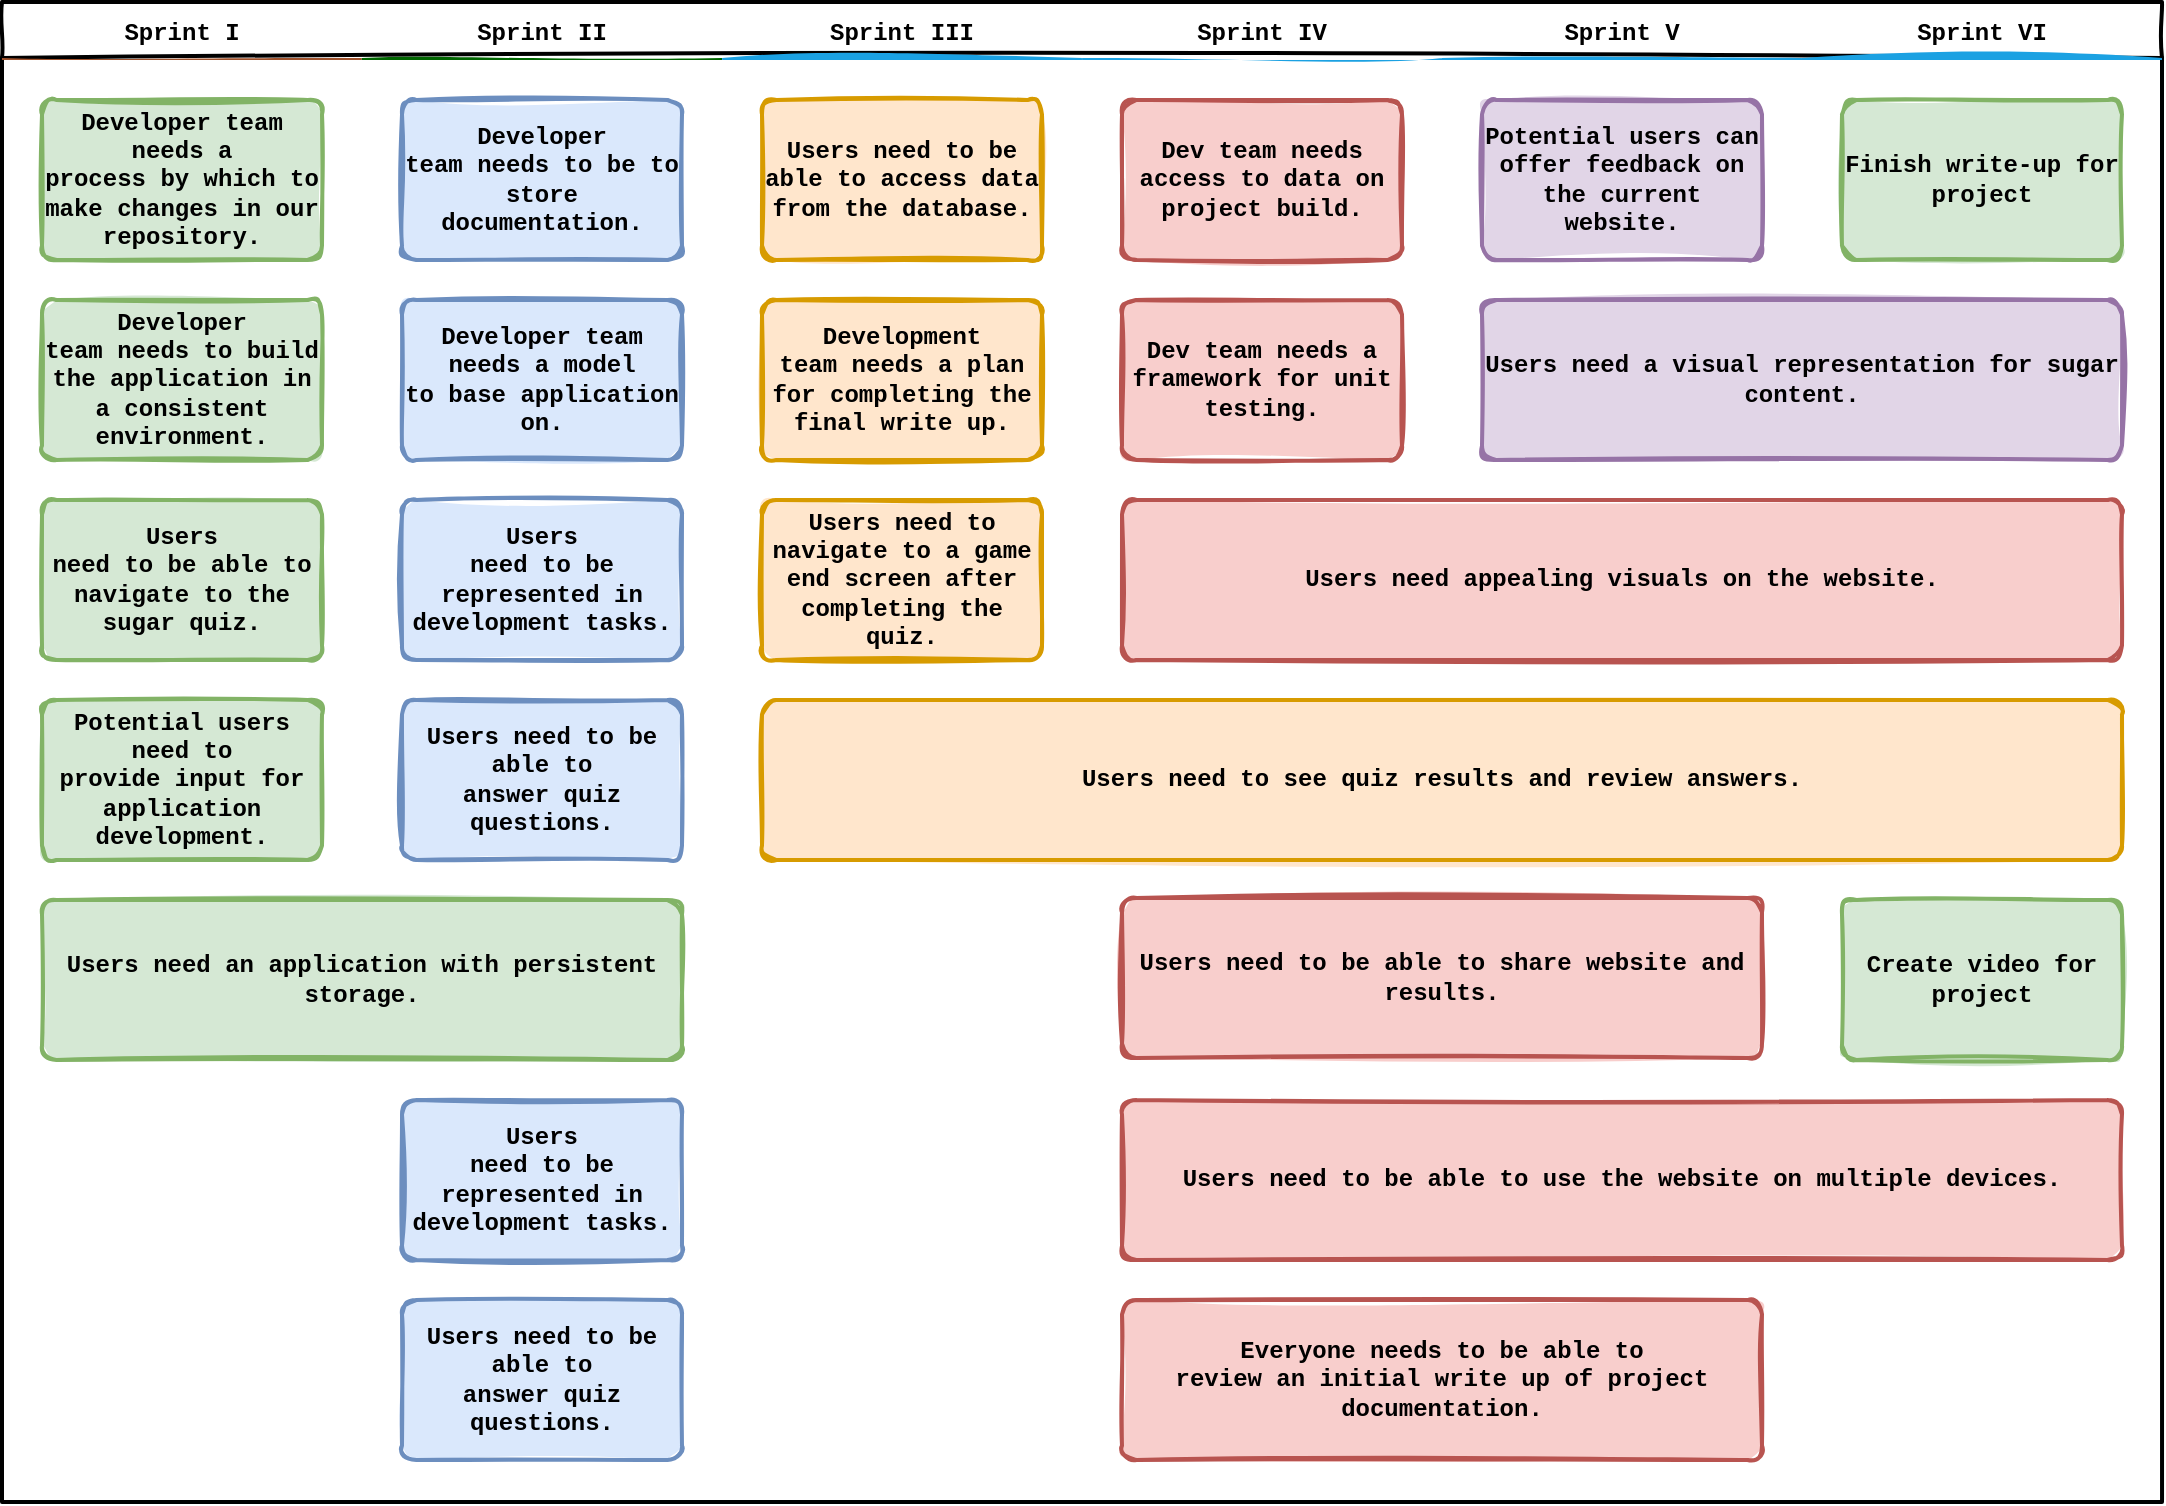 <mxfile version="14.6.11" type="github">
  <diagram id="wFE0QG_FPsp0jaGvCLVb" name="Page-1">
    <mxGraphModel dx="1422" dy="794" grid="1" gridSize="10" guides="1" tooltips="1" connect="1" arrows="1" fold="1" page="1" pageScale="1" pageWidth="850" pageHeight="1100" math="0" shadow="0">
      <root>
        <mxCell id="0" />
        <mxCell id="1" parent="0" />
        <mxCell id="_5mSTuPxr-ZiKRkBDSY7-1" value="" style="swimlane;fontStyle=2;childLayout=stackLayout;horizontal=1;startSize=28;horizontalStack=1;resizeParent=1;resizeParentMax=0;resizeLast=0;collapsible=0;marginBottom=0;swimlaneFillColor=none;fontFamily=Permanent Marker;fontSize=16;points=[];verticalAlign=top;stackBorder=0;resizable=1;strokeWidth=2;sketch=1;disableMultiStroke=1;" parent="1" vertex="1">
          <mxGeometry x="160" y="80" width="1080" height="750" as="geometry" />
        </mxCell>
        <object label="Sprint I" status="New" id="_5mSTuPxr-ZiKRkBDSY7-2">
          <mxCell style="swimlane;strokeWidth=2;fontFamily=Courier New;html=0;startSize=1;verticalAlign=bottom;spacingBottom=5;points=[];childLayout=stackLayout;stackBorder=20;stackSpacing=20;resizeLast=0;resizeParent=1;horizontalStack=0;collapsible=0;sketch=1;strokeColor=none;fillStyle=solid;fillColor=#A0522D;" parent="_5mSTuPxr-ZiKRkBDSY7-1" vertex="1">
            <mxGeometry y="28" width="180" height="722" as="geometry" />
          </mxCell>
        </object>
        <object label="&lt;font style=&quot;font-size: 12px&quot;&gt;&lt;span&gt;Developer team needs a&lt;br&gt;     process by which to make changes in our repository.&lt;br&gt;&lt;/span&gt;&lt;/font&gt;" placeholders="1" id="_5mSTuPxr-ZiKRkBDSY7-3">
          <mxCell style="whiteSpace=wrap;html=1;strokeWidth=2;fillColor=#d5e8d4;fontStyle=1;spacingTop=0;rounded=1;arcSize=9;points=[];sketch=1;fontFamily=Courier New;hachureGap=8;fillWeight=1;strokeColor=#82b366;fillStyle=solid;" parent="_5mSTuPxr-ZiKRkBDSY7-2" vertex="1">
            <mxGeometry x="20" y="21" width="140" height="80" as="geometry" />
          </mxCell>
        </object>
        <object label="Developer&lt;br&gt;team needs to build the application in a consistent environment." placeholders="1" id="_5mSTuPxr-ZiKRkBDSY7-4">
          <mxCell style="whiteSpace=wrap;html=1;strokeWidth=2;fillColor=#d5e8d4;fontStyle=1;spacingTop=0;rounded=1;arcSize=9;points=[];sketch=1;fontFamily=Courier New;hachureGap=8;fillWeight=1;strokeColor=#82b366;fillStyle=solid;" parent="_5mSTuPxr-ZiKRkBDSY7-2" vertex="1">
            <mxGeometry x="20" y="121" width="140" height="80" as="geometry" />
          </mxCell>
        </object>
        <object label="Users&lt;br&gt;need to be able to navigate to the sugar quiz." placeholders="1" id="_5mSTuPxr-ZiKRkBDSY7-5">
          <mxCell style="whiteSpace=wrap;html=1;strokeWidth=2;fillColor=#d5e8d4;fontStyle=1;spacingTop=0;rounded=1;arcSize=9;points=[];sketch=1;fontFamily=Courier New;hachureGap=8;fillWeight=1;strokeColor=#82b366;fillStyle=solid;" parent="_5mSTuPxr-ZiKRkBDSY7-2" vertex="1">
            <mxGeometry x="20" y="221" width="140" height="80" as="geometry" />
          </mxCell>
        </object>
        <object label="&lt;span&gt;Potential users need to&lt;br&gt;     provide input for application development.&lt;br&gt;&lt;/span&gt;" placeholders="1" id="hzokEQ0apqbDC5ZF1zKa-46">
          <mxCell style="whiteSpace=wrap;html=1;strokeWidth=2;fillColor=#d5e8d4;fontStyle=1;spacingTop=0;rounded=1;arcSize=9;points=[];sketch=1;fontFamily=Courier New;hachureGap=8;fillWeight=1;strokeColor=#82b366;fillStyle=solid;" parent="_5mSTuPxr-ZiKRkBDSY7-2" vertex="1">
            <mxGeometry x="20" y="321" width="140" height="80" as="geometry" />
          </mxCell>
        </object>
        <object label="Sprint II" status="In progress" id="_5mSTuPxr-ZiKRkBDSY7-6">
          <mxCell style="swimlane;strokeWidth=2;fontFamily=Courier New;html=0;startSize=1;verticalAlign=bottom;spacingBottom=5;points=[];childLayout=stackLayout;stackBorder=20;stackSpacing=20;resizeLast=0;resizeParent=1;horizontalStack=0;collapsible=0;sketch=1;strokeColor=none;fillStyle=solid;fillColor=#006600;" parent="_5mSTuPxr-ZiKRkBDSY7-1" vertex="1">
            <mxGeometry x="180" y="28" width="180" height="722" as="geometry" />
          </mxCell>
        </object>
        <object label="&lt;font style=&quot;font-size: 12px&quot;&gt;Developer&lt;br/&gt;team needs to be to store documentation.&lt;br&gt;&lt;/font&gt;" placeholders="1" id="_5mSTuPxr-ZiKRkBDSY7-7">
          <mxCell style="whiteSpace=wrap;html=1;strokeWidth=2;fillColor=#dae8fc;fontStyle=1;spacingTop=0;rounded=1;arcSize=9;points=[];sketch=1;fontFamily=Courier New;hachureGap=8;fillWeight=1;strokeColor=#6c8ebf;align=center;fillStyle=solid;" parent="_5mSTuPxr-ZiKRkBDSY7-6" vertex="1">
            <mxGeometry x="20" y="21" width="140" height="80" as="geometry" />
          </mxCell>
        </object>
        <object label="&lt;font&gt;&lt;span&gt;&lt;font style=&quot;font-size: 12px&quot;&gt;Developer team needs a model&lt;br&gt;     to base application on.&lt;br&gt;&lt;/font&gt;&lt;/span&gt;&lt;/font&gt;" placeholders="1" id="i4JEPYIXqA7OoXjIHl6u-21">
          <mxCell style="whiteSpace=wrap;html=1;strokeWidth=2;fillColor=#dae8fc;fontStyle=1;spacingTop=0;rounded=1;arcSize=9;points=[];sketch=1;fontFamily=Courier New;hachureGap=8;fillWeight=1;strokeColor=#6c8ebf;align=center;fillStyle=solid;" parent="_5mSTuPxr-ZiKRkBDSY7-6" vertex="1">
            <mxGeometry x="20" y="121" width="140" height="80" as="geometry" />
          </mxCell>
        </object>
        <object label="&lt;font style=&quot;font-size: 12px&quot;&gt;Users&lt;br/&gt;need to be represented in development tasks.&lt;br&gt;&lt;/font&gt;" placeholders="1" id="i4JEPYIXqA7OoXjIHl6u-20">
          <mxCell style="whiteSpace=wrap;html=1;strokeWidth=2;fillColor=#dae8fc;fontStyle=1;spacingTop=0;rounded=1;arcSize=9;points=[];sketch=1;fontFamily=Courier New;hachureGap=8;fillWeight=1;strokeColor=#6c8ebf;align=center;fillStyle=solid;" parent="_5mSTuPxr-ZiKRkBDSY7-6" vertex="1">
            <mxGeometry x="20" y="221" width="140" height="80" as="geometry" />
          </mxCell>
        </object>
        <object label="&lt;font&gt;&lt;span&gt;&lt;font style=&quot;font-size: 12px&quot;&gt;Users need to be able to&lt;br&gt;     answer quiz questions.&lt;br&gt;&lt;/font&gt;&lt;/span&gt;&lt;/font&gt;" placeholders="1" id="i4JEPYIXqA7OoXjIHl6u-19">
          <mxCell style="whiteSpace=wrap;html=1;strokeWidth=2;fillColor=#dae8fc;fontStyle=1;spacingTop=0;rounded=1;arcSize=9;points=[];sketch=1;fontFamily=Courier New;hachureGap=8;fillWeight=1;strokeColor=#6c8ebf;align=center;fillStyle=solid;" parent="_5mSTuPxr-ZiKRkBDSY7-6" vertex="1">
            <mxGeometry x="20" y="321" width="140" height="80" as="geometry" />
          </mxCell>
        </object>
        <object label="&lt;font&gt;&lt;span&gt;&lt;font style=&quot;font-size: 12px&quot;&gt;Developer team needs a model&lt;br&gt;     to base application on.&lt;br&gt;&lt;/font&gt;&lt;/span&gt;&lt;/font&gt;" placeholders="1" id="hzokEQ0apqbDC5ZF1zKa-50">
          <mxCell style="whiteSpace=wrap;html=1;strokeWidth=2;fontStyle=1;spacingTop=0;rounded=1;arcSize=9;points=[];sketch=1;fontFamily=Courier New;hachureGap=8;fillWeight=1;align=center;fillColor=none;strokeColor=none;noLabel=1;fontColor=none;" parent="_5mSTuPxr-ZiKRkBDSY7-6" vertex="1">
            <mxGeometry x="20" y="421" width="140" height="80" as="geometry" />
          </mxCell>
        </object>
        <object label="&lt;font style=&quot;font-size: 12px&quot;&gt;Users&lt;br/&gt;need to be represented in development tasks.&lt;br&gt;&lt;/font&gt;" placeholders="1" id="hzokEQ0apqbDC5ZF1zKa-51">
          <mxCell style="whiteSpace=wrap;html=1;strokeWidth=2;fontStyle=1;spacingTop=0;rounded=1;arcSize=9;points=[];sketch=1;fontFamily=Courier New;hachureGap=8;fillWeight=1;strokeColor=#6c8ebf;align=center;fillStyle=solid;fillColor=#dae8fc;" parent="_5mSTuPxr-ZiKRkBDSY7-6" vertex="1">
            <mxGeometry x="20" y="521" width="140" height="80" as="geometry" />
          </mxCell>
        </object>
        <object label="&lt;font&gt;&lt;span&gt;&lt;font style=&quot;font-size: 12px&quot;&gt;Users need to be able to&lt;br&gt;     answer quiz questions.&lt;br&gt;&lt;/font&gt;&lt;/span&gt;&lt;/font&gt;" placeholders="1" id="hzokEQ0apqbDC5ZF1zKa-52">
          <mxCell style="whiteSpace=wrap;html=1;strokeWidth=2;fontStyle=1;spacingTop=0;rounded=1;arcSize=9;points=[];sketch=1;fontFamily=Courier New;hachureGap=8;fillWeight=1;strokeColor=#6c8ebf;align=center;fillStyle=solid;fillColor=#dae8fc;" parent="_5mSTuPxr-ZiKRkBDSY7-6" vertex="1">
            <mxGeometry x="20" y="621" width="140" height="80" as="geometry" />
          </mxCell>
        </object>
        <object label="Sprint III" status="Completed" id="_5mSTuPxr-ZiKRkBDSY7-9">
          <mxCell style="swimlane;strokeWidth=2;fontFamily=Courier New;html=0;startSize=1;verticalAlign=bottom;spacingBottom=5;points=[];childLayout=stackLayout;stackBorder=20;stackSpacing=20;resizeLast=0;resizeParent=1;horizontalStack=0;collapsible=0;sketch=1;strokeColor=none;fillStyle=solid;fillColor=#1BA1E2;" parent="_5mSTuPxr-ZiKRkBDSY7-1" vertex="1">
            <mxGeometry x="360" y="28" width="180" height="722" as="geometry" />
          </mxCell>
        </object>
        <object label="Users&amp;nbsp;need to be able to access data from the database." placeholders="1" id="_5mSTuPxr-ZiKRkBDSY7-10">
          <mxCell style="whiteSpace=wrap;html=1;strokeWidth=2;fillColor=#ffe6cc;fontStyle=1;spacingTop=0;rounded=1;arcSize=9;points=[];sketch=1;fontFamily=Courier New;hachureGap=8;fillWeight=1;strokeColor=#d79b00;fillStyle=solid;" parent="_5mSTuPxr-ZiKRkBDSY7-9" vertex="1">
            <mxGeometry x="20" y="21" width="140" height="80" as="geometry" />
          </mxCell>
        </object>
        <object label="Development&lt;br/&gt;team needs a plan for completing the final write up." placeholders="1" id="hzokEQ0apqbDC5ZF1zKa-53">
          <mxCell style="whiteSpace=wrap;html=1;strokeWidth=2;fillColor=#ffe6cc;fontStyle=1;spacingTop=0;rounded=1;arcSize=9;points=[];sketch=1;fontFamily=Courier New;hachureGap=8;fillWeight=1;strokeColor=#d79b00;fillStyle=solid;" parent="_5mSTuPxr-ZiKRkBDSY7-9" vertex="1">
            <mxGeometry x="20" y="121" width="140" height="80" as="geometry" />
          </mxCell>
        </object>
        <object label="Users&amp;nbsp;need to navigate to a game end screen after completing the quiz." placeholders="1" id="hzokEQ0apqbDC5ZF1zKa-55">
          <mxCell style="whiteSpace=wrap;html=1;strokeWidth=2;fillColor=#ffe6cc;fontStyle=1;spacingTop=0;rounded=1;arcSize=9;points=[];sketch=1;fontFamily=Courier New;hachureGap=8;fillWeight=1;strokeColor=#d79b00;fillStyle=solid;" parent="_5mSTuPxr-ZiKRkBDSY7-9" vertex="1">
            <mxGeometry x="20" y="221" width="140" height="80" as="geometry" />
          </mxCell>
        </object>
        <object label="Sprint IV" status="Completed" id="hzokEQ0apqbDC5ZF1zKa-7">
          <mxCell style="swimlane;strokeWidth=2;fontFamily=Courier New;html=0;startSize=1;verticalAlign=bottom;spacingBottom=5;points=[];childLayout=stackLayout;stackBorder=20;stackSpacing=20;resizeLast=0;resizeParent=1;horizontalStack=0;collapsible=0;sketch=1;strokeColor=none;fillStyle=solid;fillColor=#1BA1E2;" parent="_5mSTuPxr-ZiKRkBDSY7-1" vertex="1">
            <mxGeometry x="540" y="28" width="180" height="722" as="geometry" />
          </mxCell>
        </object>
        <object label="Dev&amp;nbsp;team needs access to data on project build." placeholders="1" id="hzokEQ0apqbDC5ZF1zKa-8">
          <mxCell style="whiteSpace=wrap;html=1;strokeWidth=2;fillColor=#f8cecc;fontStyle=1;spacingTop=0;rounded=1;arcSize=9;points=[];sketch=1;fontFamily=Courier New;hachureGap=8;fillWeight=1;strokeColor=#b85450;fillStyle=solid;" parent="hzokEQ0apqbDC5ZF1zKa-7" vertex="1">
            <mxGeometry x="20" y="21" width="140" height="80" as="geometry" />
          </mxCell>
        </object>
        <object label="Dev&amp;nbsp;team needs a framework for unit testing." placeholders="1" id="i4JEPYIXqA7OoXjIHl6u-1">
          <mxCell style="whiteSpace=wrap;html=1;strokeWidth=2;fillColor=#f8cecc;fontStyle=1;spacingTop=0;rounded=1;arcSize=9;points=[];sketch=1;fontFamily=Courier New;hachureGap=8;fillWeight=1;strokeColor=#b85450;fillStyle=solid;" parent="hzokEQ0apqbDC5ZF1zKa-7" vertex="1">
            <mxGeometry x="20" y="121" width="140" height="80" as="geometry" />
          </mxCell>
        </object>
        <object label="Users&lt;br&gt;need to be able to share website and results." placeholders="1" id="i4JEPYIXqA7OoXjIHl6u-12">
          <mxCell style="whiteSpace=wrap;html=1;strokeWidth=2;fontStyle=1;spacingTop=0;rounded=1;arcSize=9;points=[];sketch=1;fontFamily=Courier New;hachureGap=8;fillWeight=1;fillColor=none;strokeColor=none;noLabel=1;fontColor=none;" parent="hzokEQ0apqbDC5ZF1zKa-7" vertex="1">
            <mxGeometry x="20" y="221" width="140" height="80" as="geometry" />
          </mxCell>
        </object>
        <object label="Sprint V" status="Completed" id="hzokEQ0apqbDC5ZF1zKa-14">
          <mxCell style="swimlane;strokeWidth=2;fontFamily=Courier New;html=0;startSize=1;verticalAlign=bottom;spacingBottom=5;points=[];childLayout=stackLayout;stackBorder=20;stackSpacing=20;resizeLast=0;resizeParent=1;horizontalStack=0;collapsible=0;sketch=1;strokeColor=none;fillStyle=solid;fillColor=#1BA1E2;" parent="_5mSTuPxr-ZiKRkBDSY7-1" vertex="1">
            <mxGeometry x="720" y="28" width="180" height="722" as="geometry" />
          </mxCell>
        </object>
        <object label="Potential users can offer feedback on the current website." placeholders="1" id="hzokEQ0apqbDC5ZF1zKa-15">
          <mxCell style="whiteSpace=wrap;html=1;strokeWidth=2;fillColor=#e1d5e7;fontStyle=1;spacingTop=0;rounded=1;arcSize=9;points=[];sketch=1;fontFamily=Courier New;hachureGap=8;fillWeight=1;strokeColor=#9673a6;fillStyle=solid;" parent="hzokEQ0apqbDC5ZF1zKa-14" vertex="1">
            <mxGeometry x="20" y="21" width="140" height="80" as="geometry" />
          </mxCell>
        </object>
        <object label="Sprint VI" status="Completed" id="hzokEQ0apqbDC5ZF1zKa-21">
          <mxCell style="swimlane;strokeWidth=2;fontFamily=Courier New;html=0;startSize=1;verticalAlign=bottom;spacingBottom=5;points=[];childLayout=stackLayout;stackBorder=20;stackSpacing=20;resizeLast=0;resizeParent=1;horizontalStack=0;collapsible=0;sketch=1;strokeColor=none;fillStyle=solid;fillColor=#1BA1E2;" parent="_5mSTuPxr-ZiKRkBDSY7-1" vertex="1">
            <mxGeometry x="900" y="28" width="180" height="722" as="geometry" />
          </mxCell>
        </object>
        <object label="Finish write-up for project" placeholders="1" id="hzokEQ0apqbDC5ZF1zKa-22">
          <mxCell style="whiteSpace=wrap;html=1;strokeWidth=2;fillColor=#d5e8d4;fontStyle=1;spacingTop=0;rounded=1;arcSize=9;points=[];sketch=1;fontFamily=Courier New;hachureGap=8;fillWeight=1;strokeColor=#82b366;fillStyle=solid;" parent="hzokEQ0apqbDC5ZF1zKa-21" vertex="1">
            <mxGeometry x="20" y="21" width="140" height="80" as="geometry" />
          </mxCell>
        </object>
        <object label="Users&amp;nbsp;need to see quiz results and review answers." placeholders="1" id="i4JEPYIXqA7OoXjIHl6u-14">
          <mxCell style="whiteSpace=wrap;html=1;strokeWidth=2;fillColor=#ffe6cc;fontStyle=1;spacingTop=0;rounded=1;arcSize=9;points=[];sketch=1;fontFamily=Courier New;hachureGap=8;fillWeight=1;strokeColor=#d79b00;fillStyle=solid;" parent="1" vertex="1">
            <mxGeometry x="540" y="429" width="680" height="80" as="geometry" />
          </mxCell>
        </object>
        <object label="&lt;span&gt;Everyone needs to be able to&lt;br&gt;     review an initial write up of project documentation.&lt;br&gt;&lt;/span&gt;" placeholders="1" id="i4JEPYIXqA7OoXjIHl6u-16">
          <mxCell style="whiteSpace=wrap;html=1;strokeWidth=2;fillColor=#f8cecc;fontStyle=1;spacingTop=0;rounded=1;arcSize=9;points=[];sketch=1;fontFamily=Courier New;hachureGap=8;fillWeight=1;strokeColor=#b85450;fillStyle=solid;" parent="1" vertex="1">
            <mxGeometry x="720" y="729" width="320" height="80" as="geometry" />
          </mxCell>
        </object>
        <object label="&lt;span&gt;Users&amp;nbsp;&lt;/span&gt;&lt;span&gt;need to be able to use the website on multiple devices.&lt;/span&gt;" placeholders="1" id="i4JEPYIXqA7OoXjIHl6u-15">
          <mxCell style="whiteSpace=wrap;html=1;strokeWidth=2;fillColor=#f8cecc;fontStyle=1;spacingTop=0;rounded=1;arcSize=9;points=[];sketch=1;fontFamily=Courier New;hachureGap=8;fillWeight=1;strokeColor=#b85450;fillStyle=solid;" parent="1" vertex="1">
            <mxGeometry x="720" y="629" width="500" height="80" as="geometry" />
          </mxCell>
        </object>
        <object label="Users&amp;nbsp;need to be able to share website and results." placeholders="1" id="i4JEPYIXqA7OoXjIHl6u-13">
          <mxCell style="whiteSpace=wrap;html=1;strokeWidth=2;fillColor=#f8cecc;fontStyle=1;spacingTop=0;rounded=1;arcSize=9;points=[];sketch=1;fontFamily=Courier New;hachureGap=8;fillWeight=1;strokeColor=#b85450;fillStyle=solid;" parent="1" vertex="1">
            <mxGeometry x="720" y="528" width="320" height="80" as="geometry" />
          </mxCell>
        </object>
        <object label="Users&amp;nbsp;need an application with persistent storage." placeholders="1" id="i4JEPYIXqA7OoXjIHl6u-22">
          <mxCell style="whiteSpace=wrap;html=1;strokeWidth=2;fillColor=#d5e8d4;fontStyle=1;spacingTop=0;rounded=1;arcSize=9;points=[];sketch=1;fontFamily=Courier New;hachureGap=8;fillWeight=1;strokeColor=#82b366;fillStyle=solid;" parent="1" vertex="1">
            <mxGeometry x="180" y="529" width="320" height="80" as="geometry" />
          </mxCell>
        </object>
        <object label="Users need a visual representation for sugar content." placeholders="1" id="i4JEPYIXqA7OoXjIHl6u-17">
          <mxCell style="whiteSpace=wrap;html=1;strokeWidth=2;fillColor=#e1d5e7;fontStyle=1;spacingTop=0;rounded=1;arcSize=9;points=[];sketch=1;fontFamily=Courier New;hachureGap=8;fillWeight=1;strokeColor=#9673a6;fillStyle=solid;" parent="1" vertex="1">
            <mxGeometry x="900" y="229" width="320" height="80" as="geometry" />
          </mxCell>
        </object>
        <object label="Create video for project" placeholders="1" id="TpIvQlDU-tuIQHzQfosJ-4">
          <mxCell style="whiteSpace=wrap;html=1;strokeWidth=2;fillColor=#d5e8d4;fontStyle=1;spacingTop=0;rounded=1;arcSize=9;points=[];sketch=1;fontFamily=Courier New;hachureGap=8;fillWeight=1;strokeColor=#82b366;fillStyle=solid;" vertex="1" parent="1">
            <mxGeometry x="1080" y="529" width="140" height="80" as="geometry" />
          </mxCell>
        </object>
        <object label="Users need appealing visuals on the website." placeholders="1" id="i4JEPYIXqA7OoXjIHl6u-2">
          <mxCell style="whiteSpace=wrap;html=1;strokeWidth=2;fillColor=#f8cecc;fontStyle=1;spacingTop=0;rounded=1;arcSize=9;points=[];sketch=1;fontFamily=Courier New;hachureGap=8;fillWeight=1;strokeColor=#b85450;fillStyle=solid;" parent="1" vertex="1">
            <mxGeometry x="720" y="329" width="500" height="80" as="geometry" />
          </mxCell>
        </object>
      </root>
    </mxGraphModel>
  </diagram>
</mxfile>
